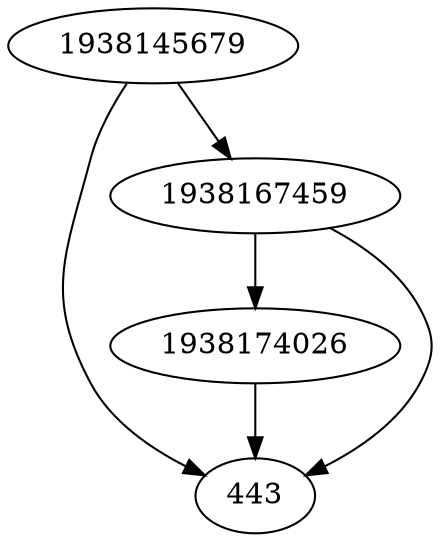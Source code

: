 strict digraph  {
1938174026;
443;
1938167459;
1938145679;
1938174026 -> 443;
1938167459 -> 443;
1938167459 -> 1938174026;
1938145679 -> 443;
1938145679 -> 1938167459;
}
